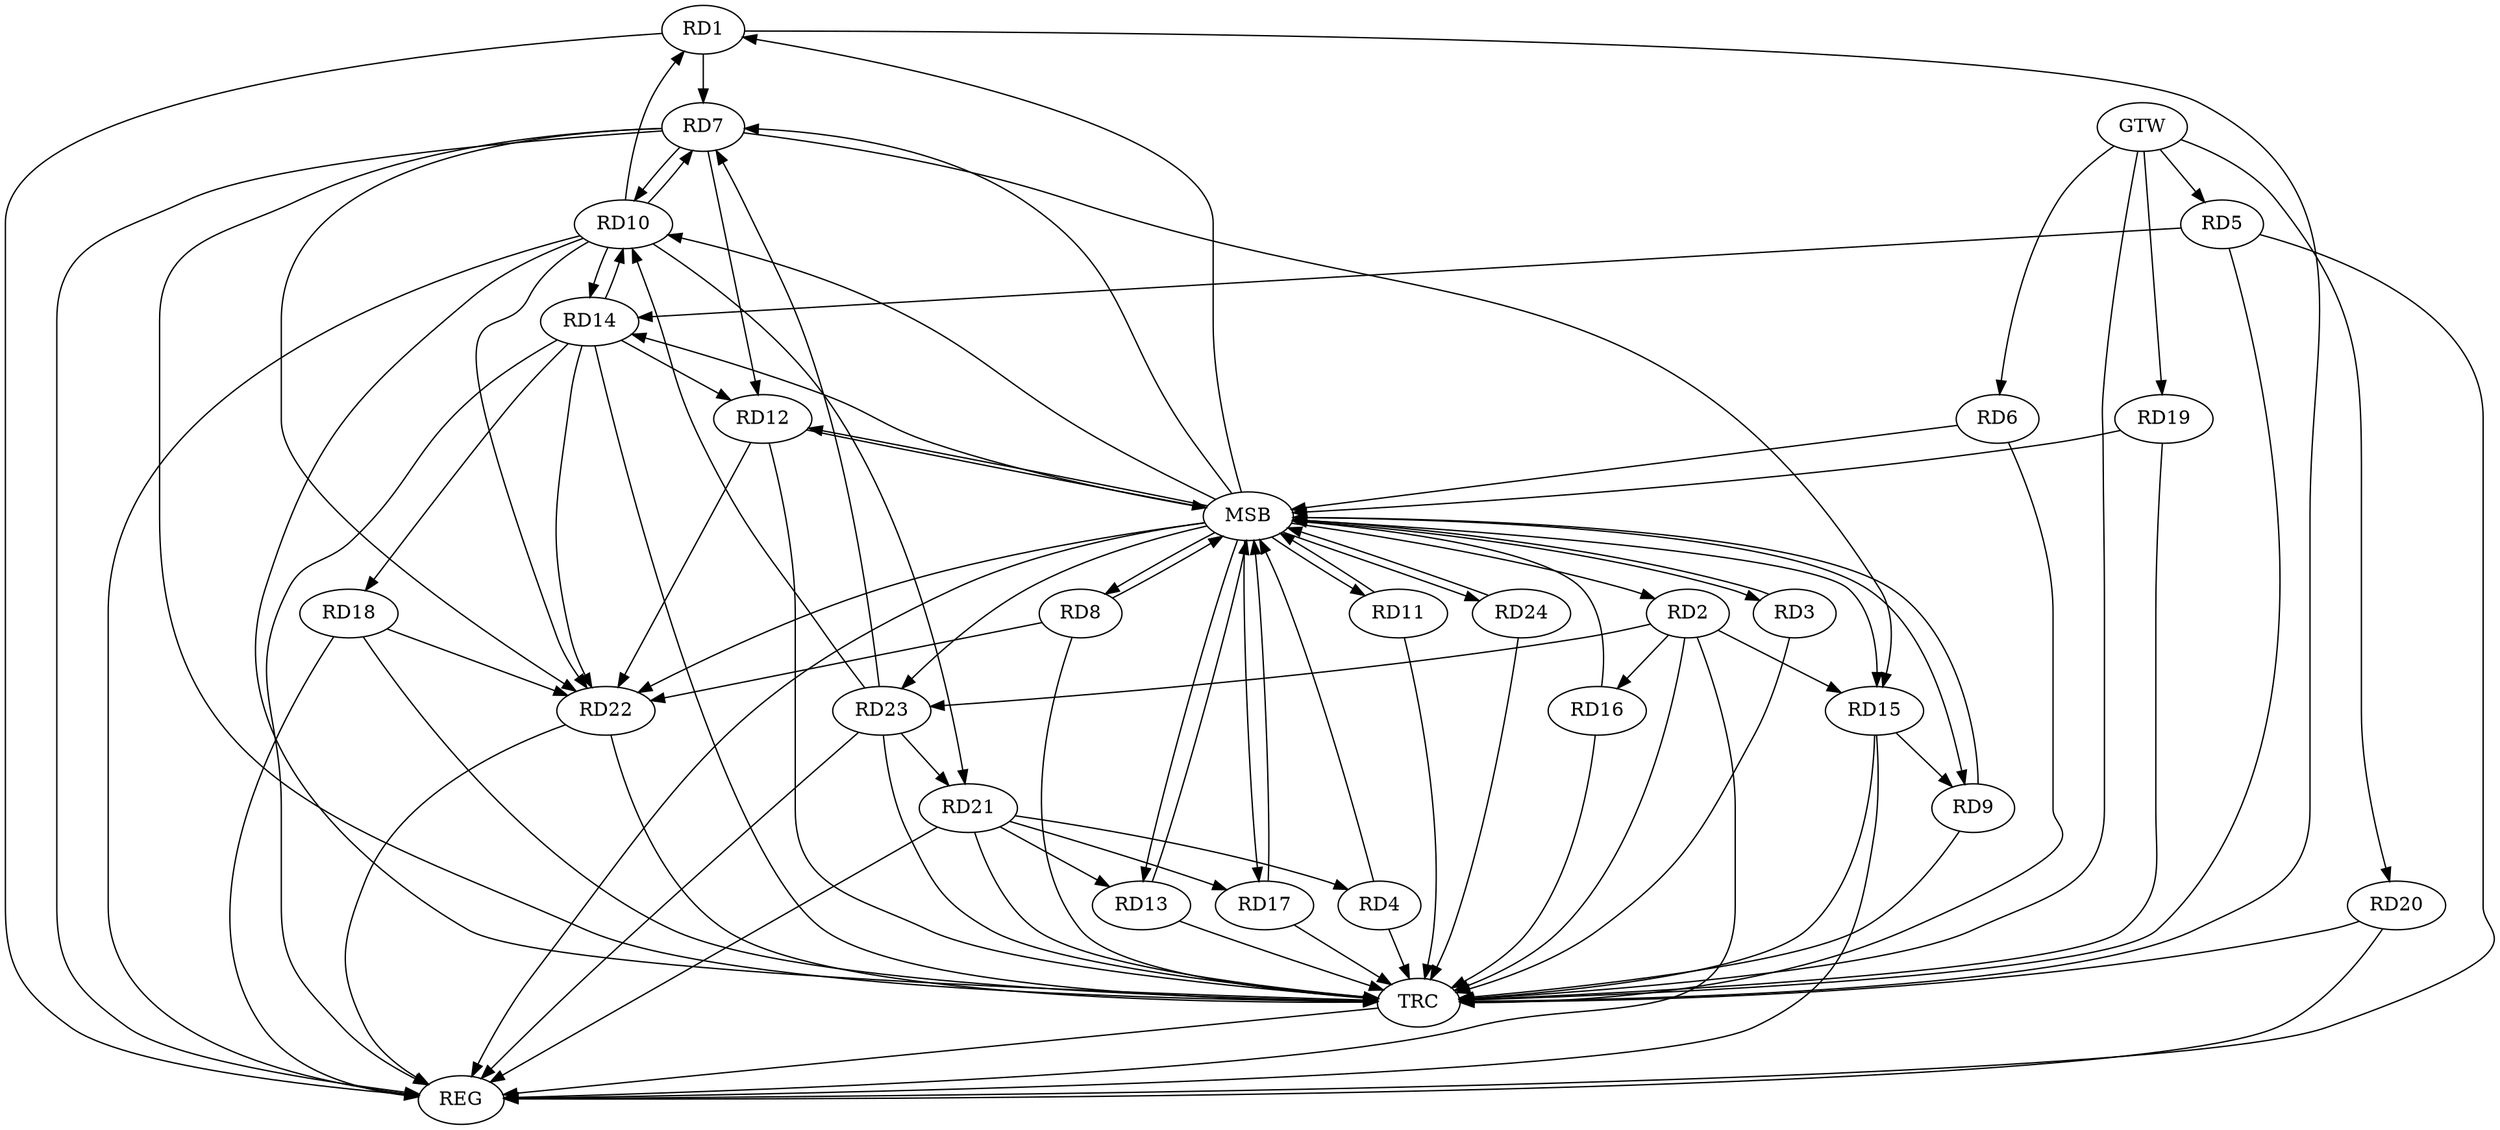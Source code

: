 strict digraph G {
  RD1 [ label="RD1" ];
  RD2 [ label="RD2" ];
  RD3 [ label="RD3" ];
  RD4 [ label="RD4" ];
  RD5 [ label="RD5" ];
  RD6 [ label="RD6" ];
  RD7 [ label="RD7" ];
  RD8 [ label="RD8" ];
  RD9 [ label="RD9" ];
  RD10 [ label="RD10" ];
  RD11 [ label="RD11" ];
  RD12 [ label="RD12" ];
  RD13 [ label="RD13" ];
  RD14 [ label="RD14" ];
  RD15 [ label="RD15" ];
  RD16 [ label="RD16" ];
  RD17 [ label="RD17" ];
  RD18 [ label="RD18" ];
  RD19 [ label="RD19" ];
  RD20 [ label="RD20" ];
  RD21 [ label="RD21" ];
  RD22 [ label="RD22" ];
  RD23 [ label="RD23" ];
  RD24 [ label="RD24" ];
  GTW [ label="GTW" ];
  REG [ label="REG" ];
  MSB [ label="MSB" ];
  TRC [ label="TRC" ];
  RD1 -> RD7;
  RD10 -> RD1;
  RD2 -> RD15;
  RD2 -> RD16;
  RD2 -> RD23;
  RD21 -> RD4;
  RD5 -> RD14;
  RD7 -> RD10;
  RD10 -> RD7;
  RD7 -> RD12;
  RD7 -> RD15;
  RD7 -> RD22;
  RD23 -> RD7;
  RD15 -> RD9;
  RD10 -> RD14;
  RD14 -> RD10;
  RD10 -> RD21;
  RD10 -> RD22;
  RD23 -> RD10;
  RD14 -> RD12;
  RD21 -> RD13;
  RD14 -> RD18;
  RD14 -> RD22;
  RD21 -> RD17;
  RD18 -> RD22;
  RD23 -> RD21;
  GTW -> RD5;
  GTW -> RD6;
  GTW -> RD19;
  GTW -> RD20;
  RD1 -> REG;
  RD2 -> REG;
  RD5 -> REG;
  RD7 -> REG;
  RD10 -> REG;
  RD14 -> REG;
  RD15 -> REG;
  RD18 -> REG;
  RD20 -> REG;
  RD21 -> REG;
  RD22 -> REG;
  RD23 -> REG;
  RD3 -> MSB;
  MSB -> RD12;
  MSB -> REG;
  RD4 -> MSB;
  MSB -> RD3;
  MSB -> RD17;
  MSB -> RD24;
  RD6 -> MSB;
  MSB -> RD14;
  RD8 -> MSB;
  RD9 -> MSB;
  MSB -> RD2;
  MSB -> RD8;
  RD11 -> MSB;
  MSB -> RD9;
  MSB -> RD10;
  MSB -> RD13;
  MSB -> RD22;
  RD12 -> MSB;
  MSB -> RD7;
  RD13 -> MSB;
  MSB -> RD1;
  RD16 -> MSB;
  MSB -> RD15;
  RD17 -> MSB;
  RD19 -> MSB;
  MSB -> RD11;
  MSB -> RD23;
  RD24 -> MSB;
  RD1 -> TRC;
  RD2 -> TRC;
  RD3 -> TRC;
  RD4 -> TRC;
  RD5 -> TRC;
  RD6 -> TRC;
  RD7 -> TRC;
  RD8 -> TRC;
  RD9 -> TRC;
  RD10 -> TRC;
  RD11 -> TRC;
  RD12 -> TRC;
  RD13 -> TRC;
  RD14 -> TRC;
  RD15 -> TRC;
  RD16 -> TRC;
  RD17 -> TRC;
  RD18 -> TRC;
  RD19 -> TRC;
  RD20 -> TRC;
  RD21 -> TRC;
  RD22 -> TRC;
  RD23 -> TRC;
  RD24 -> TRC;
  GTW -> TRC;
  TRC -> REG;
  RD8 -> RD22;
  RD12 -> RD22;
}
